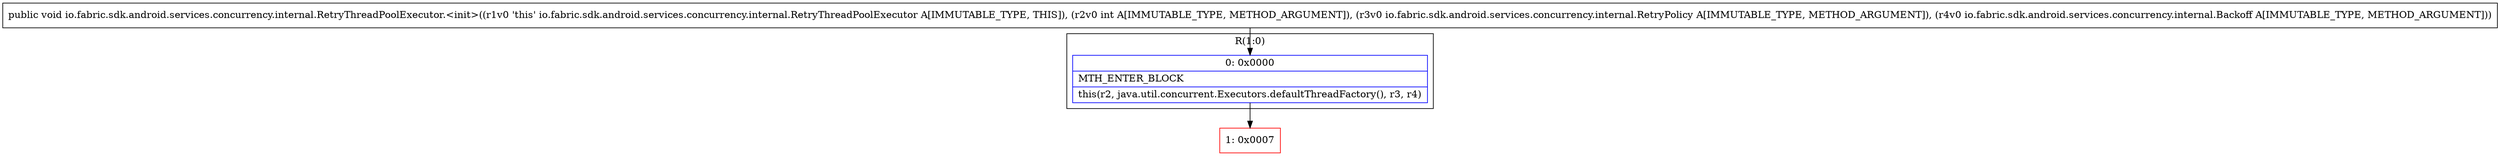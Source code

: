 digraph "CFG forio.fabric.sdk.android.services.concurrency.internal.RetryThreadPoolExecutor.\<init\>(ILio\/fabric\/sdk\/android\/services\/concurrency\/internal\/RetryPolicy;Lio\/fabric\/sdk\/android\/services\/concurrency\/internal\/Backoff;)V" {
subgraph cluster_Region_1458853554 {
label = "R(1:0)";
node [shape=record,color=blue];
Node_0 [shape=record,label="{0\:\ 0x0000|MTH_ENTER_BLOCK\l|this(r2, java.util.concurrent.Executors.defaultThreadFactory(), r3, r4)\l}"];
}
Node_1 [shape=record,color=red,label="{1\:\ 0x0007}"];
MethodNode[shape=record,label="{public void io.fabric.sdk.android.services.concurrency.internal.RetryThreadPoolExecutor.\<init\>((r1v0 'this' io.fabric.sdk.android.services.concurrency.internal.RetryThreadPoolExecutor A[IMMUTABLE_TYPE, THIS]), (r2v0 int A[IMMUTABLE_TYPE, METHOD_ARGUMENT]), (r3v0 io.fabric.sdk.android.services.concurrency.internal.RetryPolicy A[IMMUTABLE_TYPE, METHOD_ARGUMENT]), (r4v0 io.fabric.sdk.android.services.concurrency.internal.Backoff A[IMMUTABLE_TYPE, METHOD_ARGUMENT])) }"];
MethodNode -> Node_0;
Node_0 -> Node_1;
}

